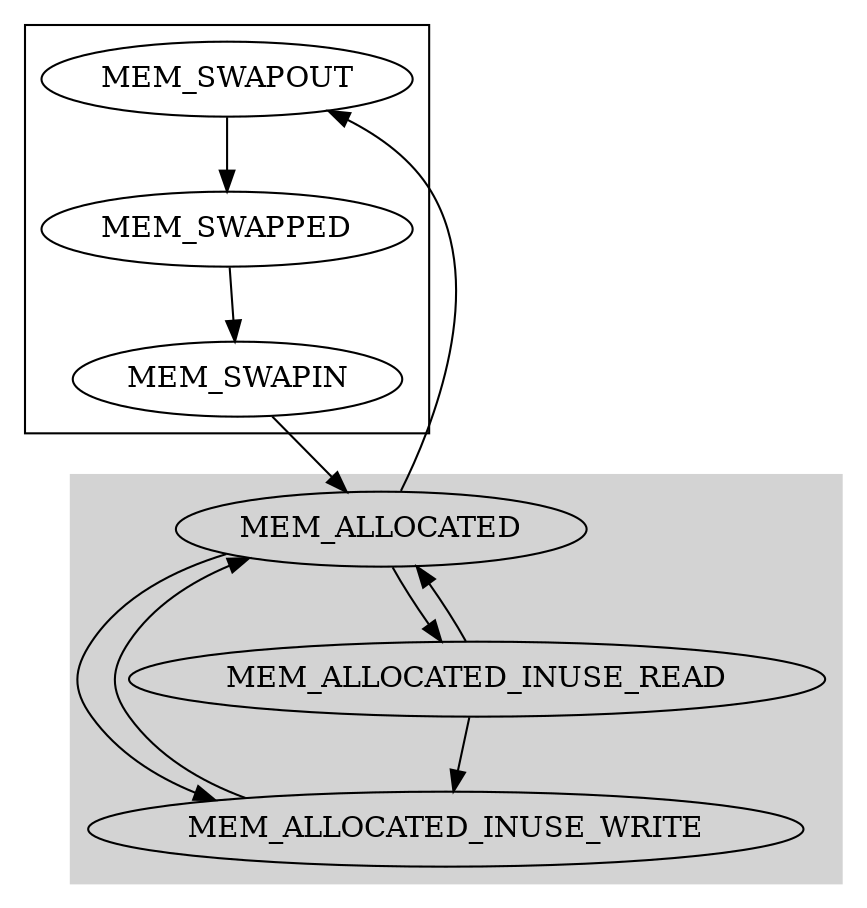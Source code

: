 digraph G {
	graph [layout=dot rankdir=TD ]
	subgraph cluster_1{
		style=filled;
                color=lightgray;
		MEM_ALLOCATED;
		MEM_ALLOCATED_INUSE_WRITE;
		MEM_ALLOCATED_INUSE_READ;
		
		
	}
	subgraph cluster_2{
		MEM_SWAPPED
		MEM_SWAPOUT
		MEM_SWAPIN
		
	}
	MEM_ALLOCATED_INUSE_WRITE->MEM_ALLOCATED
	MEM_ALLOCATED->MEM_ALLOCATED_INUSE_WRITE
	MEM_ALLOCATED->MEM_ALLOCATED_INUSE_READ->MEM_ALLOCATED_INUSE_WRITE
	MEM_ALLOCATED_INUSE_READ->MEM_ALLOCATED
	MEM_ALLOCATED->MEM_SWAPOUT->MEM_SWAPPED->MEM_SWAPIN->MEM_ALLOCATED
	
}
